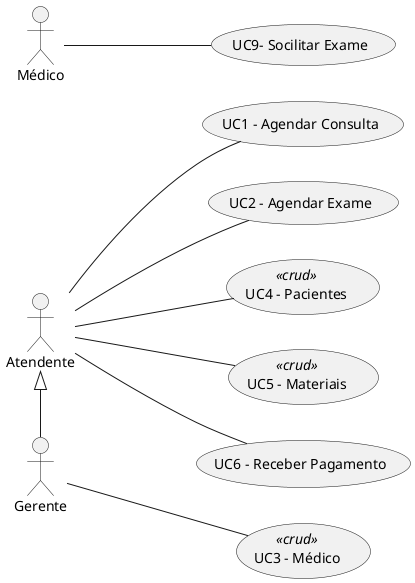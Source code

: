 @startuml user_case
left to right direction
skinparam monochrome true

actor Atendente as at
actor Gerente as G
actor Médico as M


(UC1 - Agendar Consulta) as UC1
(UC2 - Agendar Exame) as UC2
(UC3 - Médico) as UC3<<crud>>
(UC4 - Pacientes) as UC4<<crud>>
(UC5 - Materiais) as UC5<<crud>>
(UC6 - Receber Pagamento) as UC6
(UC9- Socilitar Exame) as UC9


' Casos de Uso Medico
M --- UC9

' Casos de uso do atendente
at --- UC1
at --- UC2
at --- UC5
at --- UC4
at --- UC6

' Gerente Herda Atendente
at <|- G

' Casos de Uso Gerente
G --- UC3


@enduml


@startuml classes
skinparam monochrome true
skinparam classAttributeIconSize 0
hide circle
' left to right direction

class Materiais {
    + int cod_material
    + string tipo_material
    + string nome_material
}

class Exame {
    + int cod_exame
    + string nome_exame
    + string data_exame
    + void add_material(material:Material, quantidade:int)
}

class Consulta {
    + string data_consulta
    + void add_exame(exame:Exame)
    + void add_paciente(paciente:Paciente)
}

class Paciente {
    + string nome
    + string cpf
}

class Pagamento {
    + int cod_pagamento
    + string data_pagamento
}

class PagamentoParticular {
    + string nome_pagador
    + string cpf_pagador
}

class PagamentoConvenio {
    + string cod_convenio
}

class Medico {
    + string crm
    + string nome
}

Materiais "1..*" --- "1..*" Exame

Exame "1..*" --- "1..*" Consulta

Consulta "1..*" --- "1..*" Paciente

Medico "1" --- "1..*" Consulta

PagamentoConvenio --|> Pagamento

PagamentoParticular --|> Pagamento

Pagamento --* Consulta

@enduml